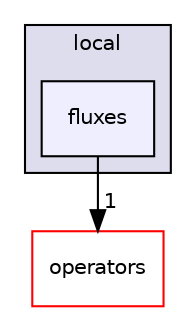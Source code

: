 digraph "fluxes" {
  compound=true
  node [ fontsize="10", fontname="Helvetica"];
  edge [ labelfontsize="10", labelfontname="Helvetica"];
  subgraph clusterdir_e5964b6fd5a6d82d96e1215fe4a1a66d {
    graph [ bgcolor="#ddddee", pencolor="black", label="local" fontname="Helvetica", fontsize="10", URL="dir_e5964b6fd5a6d82d96e1215fe4a1a66d.html"]
  dir_b3c312569a7138f19b17aa14076f1d0d [shape=box, label="fluxes", style="filled", fillcolor="#eeeeff", pencolor="black", URL="dir_b3c312569a7138f19b17aa14076f1d0d.html"];
  }
  dir_8eae17099f455a1cfbd2c25e13098b8a [shape=box label="operators" fillcolor="white" style="filled" color="red" URL="dir_8eae17099f455a1cfbd2c25e13098b8a.html"];
  dir_b3c312569a7138f19b17aa14076f1d0d->dir_8eae17099f455a1cfbd2c25e13098b8a [headlabel="1", labeldistance=1.5 headhref="dir_000009_000005.html"];
}
